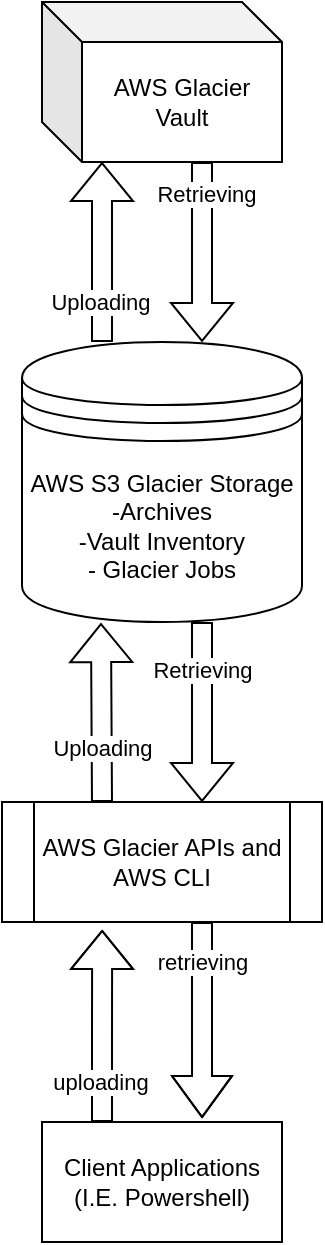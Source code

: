 <mxfile version="21.3.0" type="device">
  <diagram name="Page-1" id="SEIC818icKlU6xiTAPIH">
    <mxGraphModel dx="1320" dy="729" grid="1" gridSize="10" guides="1" tooltips="1" connect="1" arrows="1" fold="1" page="1" pageScale="1" pageWidth="850" pageHeight="1100" math="0" shadow="0">
      <root>
        <mxCell id="0" />
        <mxCell id="1" parent="0" />
        <mxCell id="XD2HxihkieLU-gVsD95L-1" value="AWS Glacier Vault" style="shape=cube;whiteSpace=wrap;html=1;boundedLbl=1;backgroundOutline=1;darkOpacity=0.05;darkOpacity2=0.1;" vertex="1" parent="1">
          <mxGeometry x="370" y="80" width="120" height="80" as="geometry" />
        </mxCell>
        <mxCell id="XD2HxihkieLU-gVsD95L-3" value="AWS S3 Glacier Storage&lt;br&gt;-Archives&lt;br&gt;-Vault Inventory&lt;br&gt;- Glacier Jobs" style="shape=datastore;whiteSpace=wrap;html=1;" vertex="1" parent="1">
          <mxGeometry x="360" y="250" width="140" height="140" as="geometry" />
        </mxCell>
        <mxCell id="XD2HxihkieLU-gVsD95L-4" value="AWS Glacier APIs and AWS CLI" style="shape=process;whiteSpace=wrap;html=1;backgroundOutline=1;" vertex="1" parent="1">
          <mxGeometry x="350" y="480" width="160" height="60" as="geometry" />
        </mxCell>
        <mxCell id="XD2HxihkieLU-gVsD95L-5" value="Client Applications&lt;br&gt;(I.E. Powershell)" style="rounded=0;whiteSpace=wrap;html=1;" vertex="1" parent="1">
          <mxGeometry x="370" y="640" width="120" height="60" as="geometry" />
        </mxCell>
        <mxCell id="XD2HxihkieLU-gVsD95L-6" value="" style="shape=flexArrow;endArrow=classic;html=1;rounded=0;entryX=0.313;entryY=1.083;entryDx=0;entryDy=0;entryPerimeter=0;" edge="1" parent="1">
          <mxGeometry width="50" height="50" relative="1" as="geometry">
            <mxPoint x="400" y="640" as="sourcePoint" />
            <mxPoint x="400.08" y="543.98" as="targetPoint" />
            <Array as="points">
              <mxPoint x="400" y="599" />
            </Array>
          </mxGeometry>
        </mxCell>
        <mxCell id="XD2HxihkieLU-gVsD95L-16" value="uploading" style="edgeLabel;html=1;align=center;verticalAlign=middle;resizable=0;points=[];" vertex="1" connectable="0" parent="XD2HxihkieLU-gVsD95L-6">
          <mxGeometry x="-0.104" y="1" relative="1" as="geometry">
            <mxPoint y="23" as="offset" />
          </mxGeometry>
        </mxCell>
        <mxCell id="XD2HxihkieLU-gVsD95L-7" value="" style="shape=flexArrow;endArrow=classic;html=1;rounded=0;entryX=0.667;entryY=-0.033;entryDx=0;entryDy=0;entryPerimeter=0;endWidth=19;endSize=6.51;" edge="1" parent="1" target="XD2HxihkieLU-gVsD95L-5">
          <mxGeometry width="50" height="50" relative="1" as="geometry">
            <mxPoint x="450" y="540" as="sourcePoint" />
            <mxPoint x="510" y="630" as="targetPoint" />
            <Array as="points">
              <mxPoint x="450" y="600" />
            </Array>
          </mxGeometry>
        </mxCell>
        <mxCell id="XD2HxihkieLU-gVsD95L-17" value="retrieving" style="edgeLabel;html=1;align=center;verticalAlign=middle;resizable=0;points=[];" vertex="1" connectable="0" parent="XD2HxihkieLU-gVsD95L-7">
          <mxGeometry x="0.094" relative="1" as="geometry">
            <mxPoint y="-34" as="offset" />
          </mxGeometry>
        </mxCell>
        <mxCell id="XD2HxihkieLU-gVsD95L-9" value="" style="shape=flexArrow;endArrow=classic;html=1;rounded=0;entryX=0.282;entryY=1.004;entryDx=0;entryDy=0;entryPerimeter=0;" edge="1" parent="1" target="XD2HxihkieLU-gVsD95L-3">
          <mxGeometry width="50" height="50" relative="1" as="geometry">
            <mxPoint x="400" y="480" as="sourcePoint" />
            <mxPoint x="400" y="420" as="targetPoint" />
          </mxGeometry>
        </mxCell>
        <mxCell id="XD2HxihkieLU-gVsD95L-20" value="Uploading" style="edgeLabel;html=1;align=center;verticalAlign=middle;resizable=0;points=[];" vertex="1" connectable="0" parent="XD2HxihkieLU-gVsD95L-9">
          <mxGeometry x="-0.396" relative="1" as="geometry">
            <mxPoint as="offset" />
          </mxGeometry>
        </mxCell>
        <mxCell id="XD2HxihkieLU-gVsD95L-11" value="" style="shape=flexArrow;endArrow=classic;html=1;rounded=0;" edge="1" parent="1">
          <mxGeometry width="50" height="50" relative="1" as="geometry">
            <mxPoint x="450" y="390" as="sourcePoint" />
            <mxPoint x="450" y="480" as="targetPoint" />
          </mxGeometry>
        </mxCell>
        <mxCell id="XD2HxihkieLU-gVsD95L-21" value="Retrieving" style="edgeLabel;html=1;align=center;verticalAlign=middle;resizable=0;points=[];" vertex="1" connectable="0" parent="XD2HxihkieLU-gVsD95L-11">
          <mxGeometry x="-0.467" relative="1" as="geometry">
            <mxPoint as="offset" />
          </mxGeometry>
        </mxCell>
        <mxCell id="XD2HxihkieLU-gVsD95L-14" value="" style="shape=flexArrow;endArrow=classic;html=1;rounded=0;" edge="1" parent="1">
          <mxGeometry width="50" height="50" relative="1" as="geometry">
            <mxPoint x="400" y="250" as="sourcePoint" />
            <mxPoint x="400" y="160" as="targetPoint" />
          </mxGeometry>
        </mxCell>
        <mxCell id="XD2HxihkieLU-gVsD95L-22" value="Uploading" style="edgeLabel;html=1;align=center;verticalAlign=middle;resizable=0;points=[];" vertex="1" connectable="0" parent="XD2HxihkieLU-gVsD95L-14">
          <mxGeometry x="-0.267" y="1" relative="1" as="geometry">
            <mxPoint y="13" as="offset" />
          </mxGeometry>
        </mxCell>
        <mxCell id="XD2HxihkieLU-gVsD95L-15" value="" style="shape=flexArrow;endArrow=classic;html=1;rounded=0;" edge="1" parent="1">
          <mxGeometry width="50" height="50" relative="1" as="geometry">
            <mxPoint x="450" y="160" as="sourcePoint" />
            <mxPoint x="450" y="250" as="targetPoint" />
          </mxGeometry>
        </mxCell>
        <mxCell id="XD2HxihkieLU-gVsD95L-23" value="Retrieving" style="edgeLabel;html=1;align=center;verticalAlign=middle;resizable=0;points=[];" vertex="1" connectable="0" parent="XD2HxihkieLU-gVsD95L-15">
          <mxGeometry x="-0.644" y="2" relative="1" as="geometry">
            <mxPoint as="offset" />
          </mxGeometry>
        </mxCell>
      </root>
    </mxGraphModel>
  </diagram>
</mxfile>
